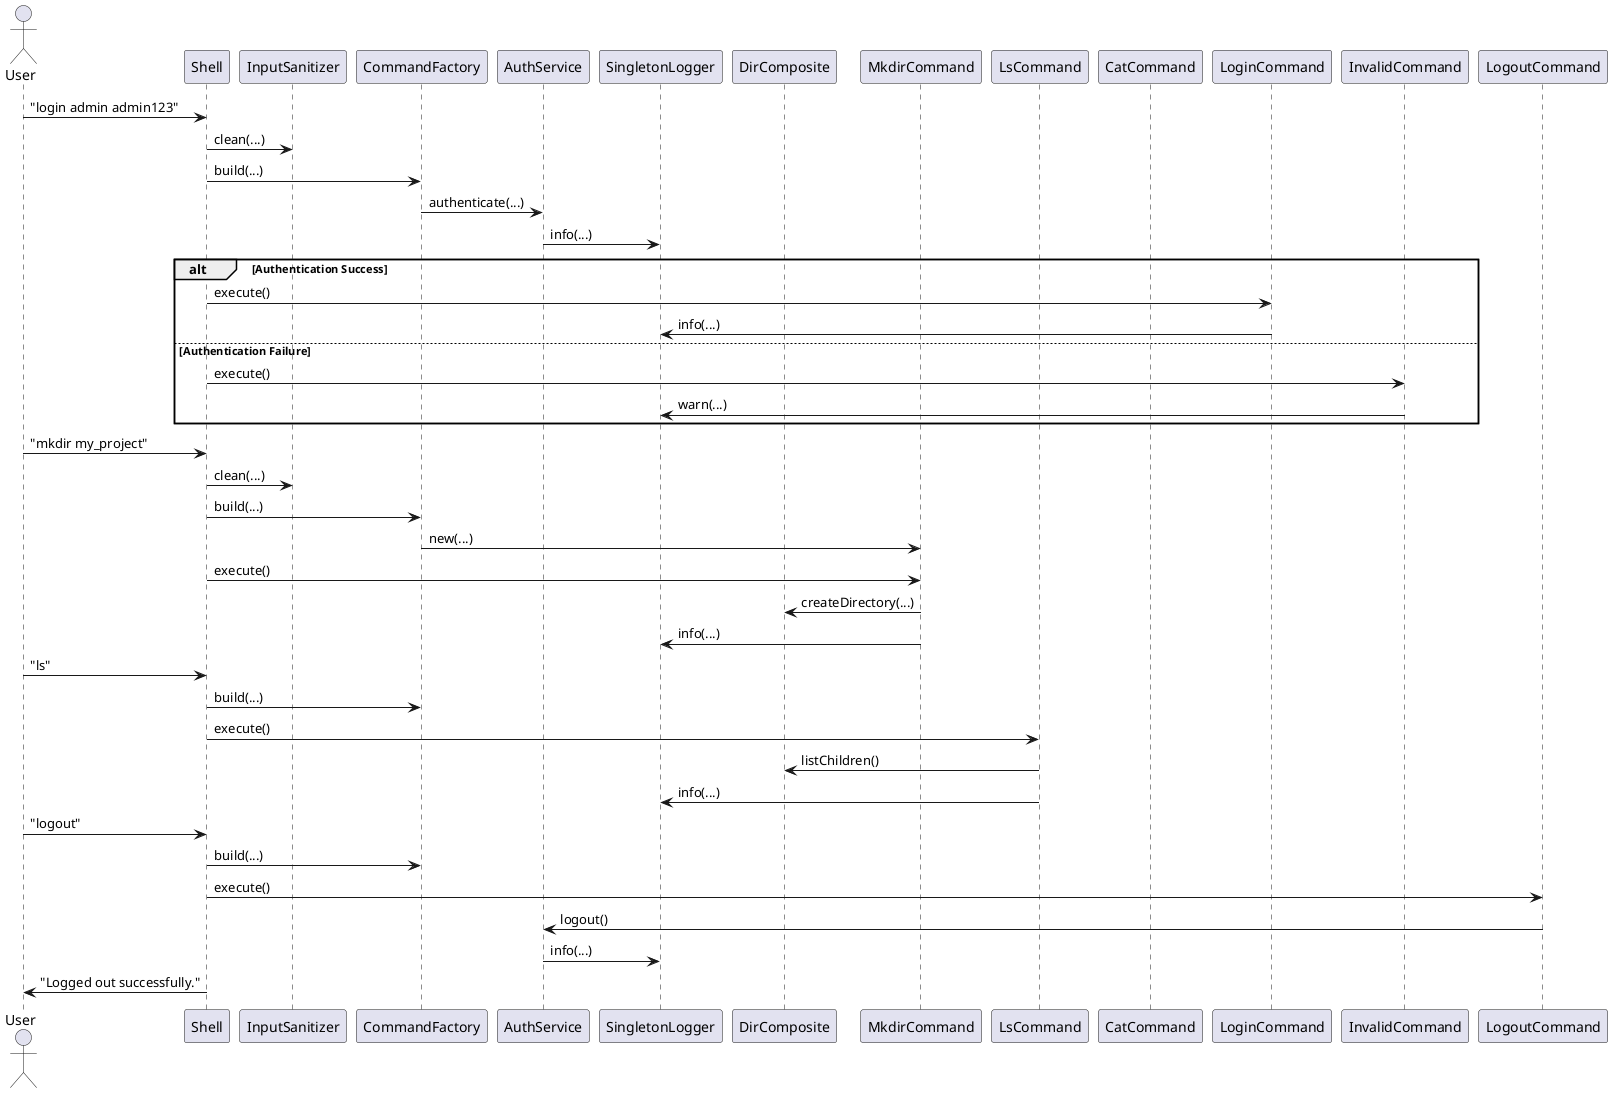 @startuml User_Login_Filesystem_Logout_Sequence

actor User
participant Shell
participant InputSanitizer
participant CommandFactory
participant AuthService
participant SingletonLogger
participant DirComposite
participant MkdirCommand
participant LsCommand
participant CatCommand

User -> Shell : "login admin admin123"
Shell -> InputSanitizer : clean(...)
Shell -> CommandFactory : build(...)
CommandFactory -> AuthService : authenticate(...)
AuthService -> SingletonLogger : info(...)
alt Authentication Success
    Shell -> LoginCommand : execute()
    LoginCommand -> SingletonLogger : info(...)
else Authentication Failure
    Shell -> InvalidCommand : execute()
    InvalidCommand -> SingletonLogger : warn(...)
end

User -> Shell : "mkdir my_project"
Shell -> InputSanitizer : clean(...)
Shell -> CommandFactory : build(...)
CommandFactory -> MkdirCommand : new(...)
Shell -> MkdirCommand : execute()
MkdirCommand -> DirComposite : createDirectory(...)
MkdirCommand -> SingletonLogger : info(...)

User -> Shell : "ls"
Shell -> CommandFactory : build(...)
Shell -> LsCommand : execute()
LsCommand -> DirComposite : listChildren()
LsCommand -> SingletonLogger : info(...)

User -> Shell : "logout"
Shell -> CommandFactory : build(...)
Shell -> LogoutCommand : execute()
LogoutCommand -> AuthService : logout()
AuthService -> SingletonLogger : info(...)
Shell -> User : "Logged out successfully."

@enduml
